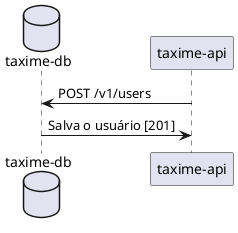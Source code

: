 @startuml Fluxo de criação de usuário
database "taxime-db"
"taxime-api" -> "taxime-db" : POST /v1/users
"taxime-db"  -> "taxime-api" : Salva o usuário [201]
@enduml